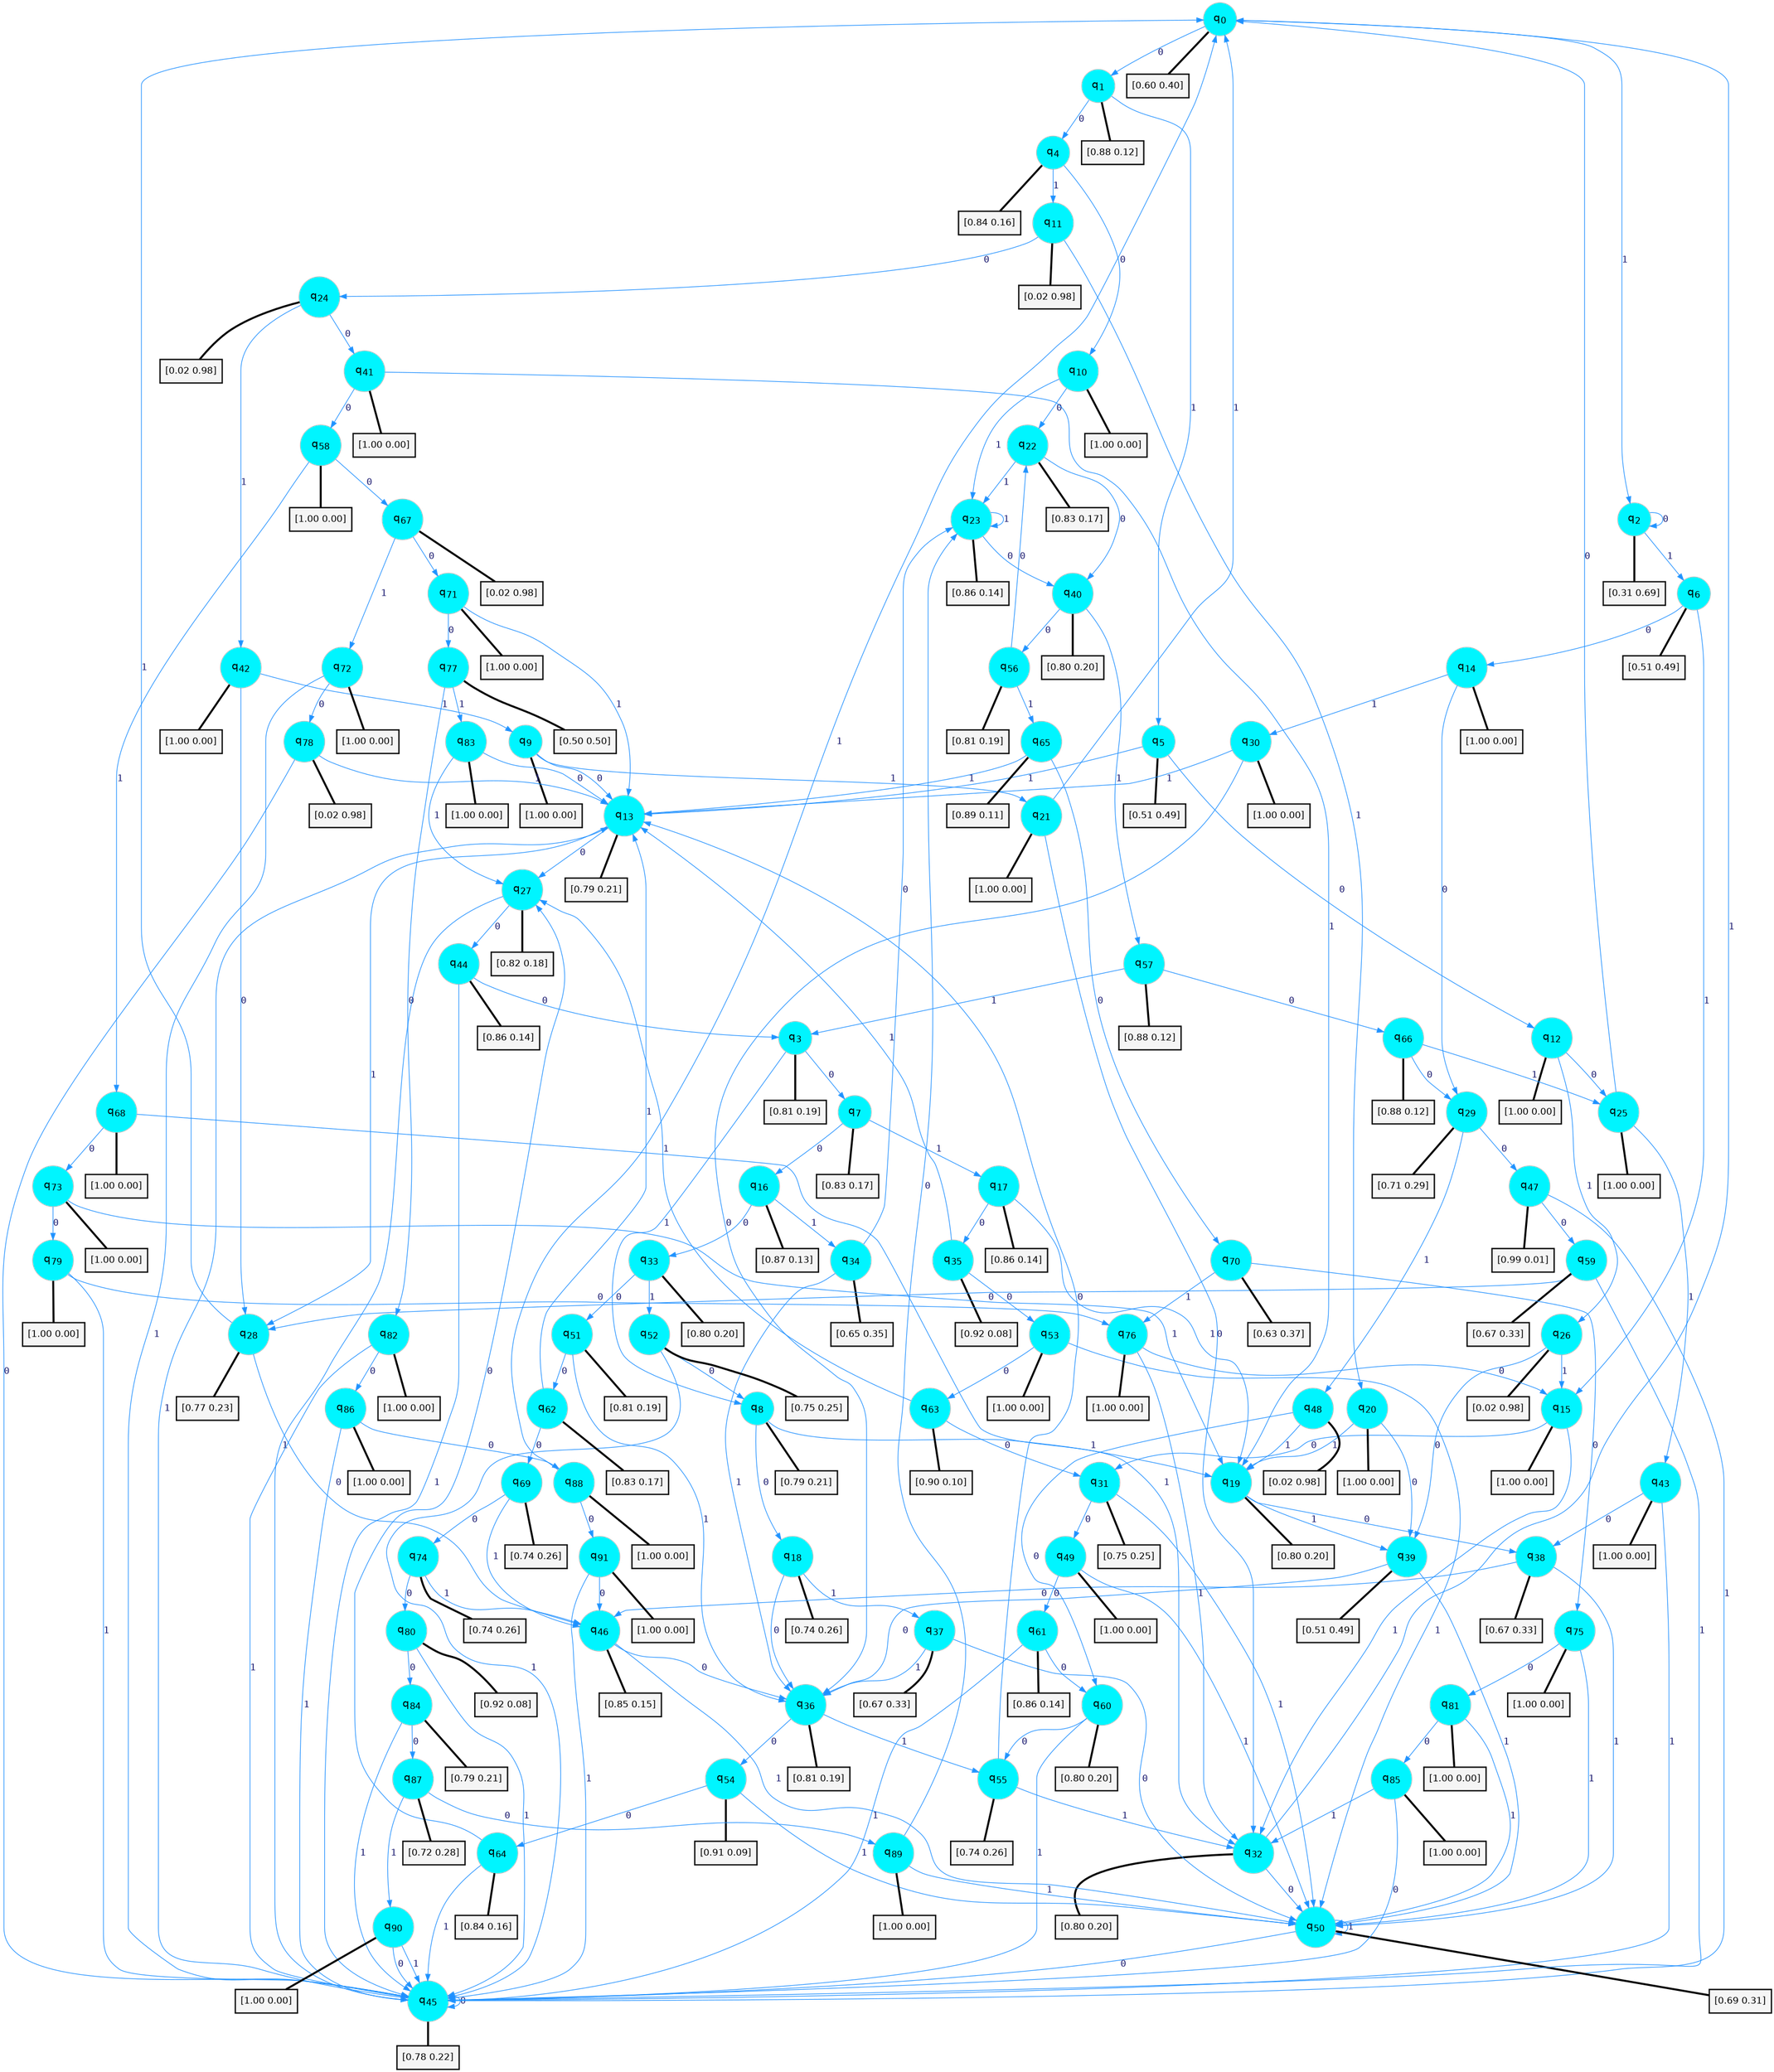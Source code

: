 digraph G {
graph [
bgcolor=transparent, dpi=300, rankdir=TD, size="40,25"];
node [
color=gray, fillcolor=turquoise1, fontcolor=black, fontname=Helvetica, fontsize=16, fontweight=bold, shape=circle, style=filled];
edge [
arrowsize=1, color=dodgerblue1, fontcolor=midnightblue, fontname=courier, fontweight=bold, penwidth=1, style=solid, weight=20];
0[label=<q<SUB>0</SUB>>];
1[label=<q<SUB>1</SUB>>];
2[label=<q<SUB>2</SUB>>];
3[label=<q<SUB>3</SUB>>];
4[label=<q<SUB>4</SUB>>];
5[label=<q<SUB>5</SUB>>];
6[label=<q<SUB>6</SUB>>];
7[label=<q<SUB>7</SUB>>];
8[label=<q<SUB>8</SUB>>];
9[label=<q<SUB>9</SUB>>];
10[label=<q<SUB>10</SUB>>];
11[label=<q<SUB>11</SUB>>];
12[label=<q<SUB>12</SUB>>];
13[label=<q<SUB>13</SUB>>];
14[label=<q<SUB>14</SUB>>];
15[label=<q<SUB>15</SUB>>];
16[label=<q<SUB>16</SUB>>];
17[label=<q<SUB>17</SUB>>];
18[label=<q<SUB>18</SUB>>];
19[label=<q<SUB>19</SUB>>];
20[label=<q<SUB>20</SUB>>];
21[label=<q<SUB>21</SUB>>];
22[label=<q<SUB>22</SUB>>];
23[label=<q<SUB>23</SUB>>];
24[label=<q<SUB>24</SUB>>];
25[label=<q<SUB>25</SUB>>];
26[label=<q<SUB>26</SUB>>];
27[label=<q<SUB>27</SUB>>];
28[label=<q<SUB>28</SUB>>];
29[label=<q<SUB>29</SUB>>];
30[label=<q<SUB>30</SUB>>];
31[label=<q<SUB>31</SUB>>];
32[label=<q<SUB>32</SUB>>];
33[label=<q<SUB>33</SUB>>];
34[label=<q<SUB>34</SUB>>];
35[label=<q<SUB>35</SUB>>];
36[label=<q<SUB>36</SUB>>];
37[label=<q<SUB>37</SUB>>];
38[label=<q<SUB>38</SUB>>];
39[label=<q<SUB>39</SUB>>];
40[label=<q<SUB>40</SUB>>];
41[label=<q<SUB>41</SUB>>];
42[label=<q<SUB>42</SUB>>];
43[label=<q<SUB>43</SUB>>];
44[label=<q<SUB>44</SUB>>];
45[label=<q<SUB>45</SUB>>];
46[label=<q<SUB>46</SUB>>];
47[label=<q<SUB>47</SUB>>];
48[label=<q<SUB>48</SUB>>];
49[label=<q<SUB>49</SUB>>];
50[label=<q<SUB>50</SUB>>];
51[label=<q<SUB>51</SUB>>];
52[label=<q<SUB>52</SUB>>];
53[label=<q<SUB>53</SUB>>];
54[label=<q<SUB>54</SUB>>];
55[label=<q<SUB>55</SUB>>];
56[label=<q<SUB>56</SUB>>];
57[label=<q<SUB>57</SUB>>];
58[label=<q<SUB>58</SUB>>];
59[label=<q<SUB>59</SUB>>];
60[label=<q<SUB>60</SUB>>];
61[label=<q<SUB>61</SUB>>];
62[label=<q<SUB>62</SUB>>];
63[label=<q<SUB>63</SUB>>];
64[label=<q<SUB>64</SUB>>];
65[label=<q<SUB>65</SUB>>];
66[label=<q<SUB>66</SUB>>];
67[label=<q<SUB>67</SUB>>];
68[label=<q<SUB>68</SUB>>];
69[label=<q<SUB>69</SUB>>];
70[label=<q<SUB>70</SUB>>];
71[label=<q<SUB>71</SUB>>];
72[label=<q<SUB>72</SUB>>];
73[label=<q<SUB>73</SUB>>];
74[label=<q<SUB>74</SUB>>];
75[label=<q<SUB>75</SUB>>];
76[label=<q<SUB>76</SUB>>];
77[label=<q<SUB>77</SUB>>];
78[label=<q<SUB>78</SUB>>];
79[label=<q<SUB>79</SUB>>];
80[label=<q<SUB>80</SUB>>];
81[label=<q<SUB>81</SUB>>];
82[label=<q<SUB>82</SUB>>];
83[label=<q<SUB>83</SUB>>];
84[label=<q<SUB>84</SUB>>];
85[label=<q<SUB>85</SUB>>];
86[label=<q<SUB>86</SUB>>];
87[label=<q<SUB>87</SUB>>];
88[label=<q<SUB>88</SUB>>];
89[label=<q<SUB>89</SUB>>];
90[label=<q<SUB>90</SUB>>];
91[label=<q<SUB>91</SUB>>];
92[label="[0.60 0.40]", shape=box,fontcolor=black, fontname=Helvetica, fontsize=14, penwidth=2, fillcolor=whitesmoke,color=black];
93[label="[0.88 0.12]", shape=box,fontcolor=black, fontname=Helvetica, fontsize=14, penwidth=2, fillcolor=whitesmoke,color=black];
94[label="[0.31 0.69]", shape=box,fontcolor=black, fontname=Helvetica, fontsize=14, penwidth=2, fillcolor=whitesmoke,color=black];
95[label="[0.81 0.19]", shape=box,fontcolor=black, fontname=Helvetica, fontsize=14, penwidth=2, fillcolor=whitesmoke,color=black];
96[label="[0.84 0.16]", shape=box,fontcolor=black, fontname=Helvetica, fontsize=14, penwidth=2, fillcolor=whitesmoke,color=black];
97[label="[0.51 0.49]", shape=box,fontcolor=black, fontname=Helvetica, fontsize=14, penwidth=2, fillcolor=whitesmoke,color=black];
98[label="[0.51 0.49]", shape=box,fontcolor=black, fontname=Helvetica, fontsize=14, penwidth=2, fillcolor=whitesmoke,color=black];
99[label="[0.83 0.17]", shape=box,fontcolor=black, fontname=Helvetica, fontsize=14, penwidth=2, fillcolor=whitesmoke,color=black];
100[label="[0.79 0.21]", shape=box,fontcolor=black, fontname=Helvetica, fontsize=14, penwidth=2, fillcolor=whitesmoke,color=black];
101[label="[1.00 0.00]", shape=box,fontcolor=black, fontname=Helvetica, fontsize=14, penwidth=2, fillcolor=whitesmoke,color=black];
102[label="[1.00 0.00]", shape=box,fontcolor=black, fontname=Helvetica, fontsize=14, penwidth=2, fillcolor=whitesmoke,color=black];
103[label="[0.02 0.98]", shape=box,fontcolor=black, fontname=Helvetica, fontsize=14, penwidth=2, fillcolor=whitesmoke,color=black];
104[label="[1.00 0.00]", shape=box,fontcolor=black, fontname=Helvetica, fontsize=14, penwidth=2, fillcolor=whitesmoke,color=black];
105[label="[0.79 0.21]", shape=box,fontcolor=black, fontname=Helvetica, fontsize=14, penwidth=2, fillcolor=whitesmoke,color=black];
106[label="[1.00 0.00]", shape=box,fontcolor=black, fontname=Helvetica, fontsize=14, penwidth=2, fillcolor=whitesmoke,color=black];
107[label="[1.00 0.00]", shape=box,fontcolor=black, fontname=Helvetica, fontsize=14, penwidth=2, fillcolor=whitesmoke,color=black];
108[label="[0.87 0.13]", shape=box,fontcolor=black, fontname=Helvetica, fontsize=14, penwidth=2, fillcolor=whitesmoke,color=black];
109[label="[0.86 0.14]", shape=box,fontcolor=black, fontname=Helvetica, fontsize=14, penwidth=2, fillcolor=whitesmoke,color=black];
110[label="[0.74 0.26]", shape=box,fontcolor=black, fontname=Helvetica, fontsize=14, penwidth=2, fillcolor=whitesmoke,color=black];
111[label="[0.80 0.20]", shape=box,fontcolor=black, fontname=Helvetica, fontsize=14, penwidth=2, fillcolor=whitesmoke,color=black];
112[label="[1.00 0.00]", shape=box,fontcolor=black, fontname=Helvetica, fontsize=14, penwidth=2, fillcolor=whitesmoke,color=black];
113[label="[1.00 0.00]", shape=box,fontcolor=black, fontname=Helvetica, fontsize=14, penwidth=2, fillcolor=whitesmoke,color=black];
114[label="[0.83 0.17]", shape=box,fontcolor=black, fontname=Helvetica, fontsize=14, penwidth=2, fillcolor=whitesmoke,color=black];
115[label="[0.86 0.14]", shape=box,fontcolor=black, fontname=Helvetica, fontsize=14, penwidth=2, fillcolor=whitesmoke,color=black];
116[label="[0.02 0.98]", shape=box,fontcolor=black, fontname=Helvetica, fontsize=14, penwidth=2, fillcolor=whitesmoke,color=black];
117[label="[1.00 0.00]", shape=box,fontcolor=black, fontname=Helvetica, fontsize=14, penwidth=2, fillcolor=whitesmoke,color=black];
118[label="[0.02 0.98]", shape=box,fontcolor=black, fontname=Helvetica, fontsize=14, penwidth=2, fillcolor=whitesmoke,color=black];
119[label="[0.82 0.18]", shape=box,fontcolor=black, fontname=Helvetica, fontsize=14, penwidth=2, fillcolor=whitesmoke,color=black];
120[label="[0.77 0.23]", shape=box,fontcolor=black, fontname=Helvetica, fontsize=14, penwidth=2, fillcolor=whitesmoke,color=black];
121[label="[0.71 0.29]", shape=box,fontcolor=black, fontname=Helvetica, fontsize=14, penwidth=2, fillcolor=whitesmoke,color=black];
122[label="[1.00 0.00]", shape=box,fontcolor=black, fontname=Helvetica, fontsize=14, penwidth=2, fillcolor=whitesmoke,color=black];
123[label="[0.75 0.25]", shape=box,fontcolor=black, fontname=Helvetica, fontsize=14, penwidth=2, fillcolor=whitesmoke,color=black];
124[label="[0.80 0.20]", shape=box,fontcolor=black, fontname=Helvetica, fontsize=14, penwidth=2, fillcolor=whitesmoke,color=black];
125[label="[0.80 0.20]", shape=box,fontcolor=black, fontname=Helvetica, fontsize=14, penwidth=2, fillcolor=whitesmoke,color=black];
126[label="[0.65 0.35]", shape=box,fontcolor=black, fontname=Helvetica, fontsize=14, penwidth=2, fillcolor=whitesmoke,color=black];
127[label="[0.92 0.08]", shape=box,fontcolor=black, fontname=Helvetica, fontsize=14, penwidth=2, fillcolor=whitesmoke,color=black];
128[label="[0.81 0.19]", shape=box,fontcolor=black, fontname=Helvetica, fontsize=14, penwidth=2, fillcolor=whitesmoke,color=black];
129[label="[0.67 0.33]", shape=box,fontcolor=black, fontname=Helvetica, fontsize=14, penwidth=2, fillcolor=whitesmoke,color=black];
130[label="[0.67 0.33]", shape=box,fontcolor=black, fontname=Helvetica, fontsize=14, penwidth=2, fillcolor=whitesmoke,color=black];
131[label="[0.51 0.49]", shape=box,fontcolor=black, fontname=Helvetica, fontsize=14, penwidth=2, fillcolor=whitesmoke,color=black];
132[label="[0.80 0.20]", shape=box,fontcolor=black, fontname=Helvetica, fontsize=14, penwidth=2, fillcolor=whitesmoke,color=black];
133[label="[1.00 0.00]", shape=box,fontcolor=black, fontname=Helvetica, fontsize=14, penwidth=2, fillcolor=whitesmoke,color=black];
134[label="[1.00 0.00]", shape=box,fontcolor=black, fontname=Helvetica, fontsize=14, penwidth=2, fillcolor=whitesmoke,color=black];
135[label="[1.00 0.00]", shape=box,fontcolor=black, fontname=Helvetica, fontsize=14, penwidth=2, fillcolor=whitesmoke,color=black];
136[label="[0.86 0.14]", shape=box,fontcolor=black, fontname=Helvetica, fontsize=14, penwidth=2, fillcolor=whitesmoke,color=black];
137[label="[0.78 0.22]", shape=box,fontcolor=black, fontname=Helvetica, fontsize=14, penwidth=2, fillcolor=whitesmoke,color=black];
138[label="[0.85 0.15]", shape=box,fontcolor=black, fontname=Helvetica, fontsize=14, penwidth=2, fillcolor=whitesmoke,color=black];
139[label="[0.99 0.01]", shape=box,fontcolor=black, fontname=Helvetica, fontsize=14, penwidth=2, fillcolor=whitesmoke,color=black];
140[label="[0.02 0.98]", shape=box,fontcolor=black, fontname=Helvetica, fontsize=14, penwidth=2, fillcolor=whitesmoke,color=black];
141[label="[1.00 0.00]", shape=box,fontcolor=black, fontname=Helvetica, fontsize=14, penwidth=2, fillcolor=whitesmoke,color=black];
142[label="[0.69 0.31]", shape=box,fontcolor=black, fontname=Helvetica, fontsize=14, penwidth=2, fillcolor=whitesmoke,color=black];
143[label="[0.81 0.19]", shape=box,fontcolor=black, fontname=Helvetica, fontsize=14, penwidth=2, fillcolor=whitesmoke,color=black];
144[label="[0.75 0.25]", shape=box,fontcolor=black, fontname=Helvetica, fontsize=14, penwidth=2, fillcolor=whitesmoke,color=black];
145[label="[1.00 0.00]", shape=box,fontcolor=black, fontname=Helvetica, fontsize=14, penwidth=2, fillcolor=whitesmoke,color=black];
146[label="[0.91 0.09]", shape=box,fontcolor=black, fontname=Helvetica, fontsize=14, penwidth=2, fillcolor=whitesmoke,color=black];
147[label="[0.74 0.26]", shape=box,fontcolor=black, fontname=Helvetica, fontsize=14, penwidth=2, fillcolor=whitesmoke,color=black];
148[label="[0.81 0.19]", shape=box,fontcolor=black, fontname=Helvetica, fontsize=14, penwidth=2, fillcolor=whitesmoke,color=black];
149[label="[0.88 0.12]", shape=box,fontcolor=black, fontname=Helvetica, fontsize=14, penwidth=2, fillcolor=whitesmoke,color=black];
150[label="[1.00 0.00]", shape=box,fontcolor=black, fontname=Helvetica, fontsize=14, penwidth=2, fillcolor=whitesmoke,color=black];
151[label="[0.67 0.33]", shape=box,fontcolor=black, fontname=Helvetica, fontsize=14, penwidth=2, fillcolor=whitesmoke,color=black];
152[label="[0.80 0.20]", shape=box,fontcolor=black, fontname=Helvetica, fontsize=14, penwidth=2, fillcolor=whitesmoke,color=black];
153[label="[0.86 0.14]", shape=box,fontcolor=black, fontname=Helvetica, fontsize=14, penwidth=2, fillcolor=whitesmoke,color=black];
154[label="[0.83 0.17]", shape=box,fontcolor=black, fontname=Helvetica, fontsize=14, penwidth=2, fillcolor=whitesmoke,color=black];
155[label="[0.90 0.10]", shape=box,fontcolor=black, fontname=Helvetica, fontsize=14, penwidth=2, fillcolor=whitesmoke,color=black];
156[label="[0.84 0.16]", shape=box,fontcolor=black, fontname=Helvetica, fontsize=14, penwidth=2, fillcolor=whitesmoke,color=black];
157[label="[0.89 0.11]", shape=box,fontcolor=black, fontname=Helvetica, fontsize=14, penwidth=2, fillcolor=whitesmoke,color=black];
158[label="[0.88 0.12]", shape=box,fontcolor=black, fontname=Helvetica, fontsize=14, penwidth=2, fillcolor=whitesmoke,color=black];
159[label="[0.02 0.98]", shape=box,fontcolor=black, fontname=Helvetica, fontsize=14, penwidth=2, fillcolor=whitesmoke,color=black];
160[label="[1.00 0.00]", shape=box,fontcolor=black, fontname=Helvetica, fontsize=14, penwidth=2, fillcolor=whitesmoke,color=black];
161[label="[0.74 0.26]", shape=box,fontcolor=black, fontname=Helvetica, fontsize=14, penwidth=2, fillcolor=whitesmoke,color=black];
162[label="[0.63 0.37]", shape=box,fontcolor=black, fontname=Helvetica, fontsize=14, penwidth=2, fillcolor=whitesmoke,color=black];
163[label="[1.00 0.00]", shape=box,fontcolor=black, fontname=Helvetica, fontsize=14, penwidth=2, fillcolor=whitesmoke,color=black];
164[label="[1.00 0.00]", shape=box,fontcolor=black, fontname=Helvetica, fontsize=14, penwidth=2, fillcolor=whitesmoke,color=black];
165[label="[1.00 0.00]", shape=box,fontcolor=black, fontname=Helvetica, fontsize=14, penwidth=2, fillcolor=whitesmoke,color=black];
166[label="[0.74 0.26]", shape=box,fontcolor=black, fontname=Helvetica, fontsize=14, penwidth=2, fillcolor=whitesmoke,color=black];
167[label="[1.00 0.00]", shape=box,fontcolor=black, fontname=Helvetica, fontsize=14, penwidth=2, fillcolor=whitesmoke,color=black];
168[label="[1.00 0.00]", shape=box,fontcolor=black, fontname=Helvetica, fontsize=14, penwidth=2, fillcolor=whitesmoke,color=black];
169[label="[0.50 0.50]", shape=box,fontcolor=black, fontname=Helvetica, fontsize=14, penwidth=2, fillcolor=whitesmoke,color=black];
170[label="[0.02 0.98]", shape=box,fontcolor=black, fontname=Helvetica, fontsize=14, penwidth=2, fillcolor=whitesmoke,color=black];
171[label="[1.00 0.00]", shape=box,fontcolor=black, fontname=Helvetica, fontsize=14, penwidth=2, fillcolor=whitesmoke,color=black];
172[label="[0.92 0.08]", shape=box,fontcolor=black, fontname=Helvetica, fontsize=14, penwidth=2, fillcolor=whitesmoke,color=black];
173[label="[1.00 0.00]", shape=box,fontcolor=black, fontname=Helvetica, fontsize=14, penwidth=2, fillcolor=whitesmoke,color=black];
174[label="[1.00 0.00]", shape=box,fontcolor=black, fontname=Helvetica, fontsize=14, penwidth=2, fillcolor=whitesmoke,color=black];
175[label="[1.00 0.00]", shape=box,fontcolor=black, fontname=Helvetica, fontsize=14, penwidth=2, fillcolor=whitesmoke,color=black];
176[label="[0.79 0.21]", shape=box,fontcolor=black, fontname=Helvetica, fontsize=14, penwidth=2, fillcolor=whitesmoke,color=black];
177[label="[1.00 0.00]", shape=box,fontcolor=black, fontname=Helvetica, fontsize=14, penwidth=2, fillcolor=whitesmoke,color=black];
178[label="[1.00 0.00]", shape=box,fontcolor=black, fontname=Helvetica, fontsize=14, penwidth=2, fillcolor=whitesmoke,color=black];
179[label="[0.72 0.28]", shape=box,fontcolor=black, fontname=Helvetica, fontsize=14, penwidth=2, fillcolor=whitesmoke,color=black];
180[label="[1.00 0.00]", shape=box,fontcolor=black, fontname=Helvetica, fontsize=14, penwidth=2, fillcolor=whitesmoke,color=black];
181[label="[1.00 0.00]", shape=box,fontcolor=black, fontname=Helvetica, fontsize=14, penwidth=2, fillcolor=whitesmoke,color=black];
182[label="[1.00 0.00]", shape=box,fontcolor=black, fontname=Helvetica, fontsize=14, penwidth=2, fillcolor=whitesmoke,color=black];
183[label="[1.00 0.00]", shape=box,fontcolor=black, fontname=Helvetica, fontsize=14, penwidth=2, fillcolor=whitesmoke,color=black];
0->1 [label=0];
0->2 [label=1];
0->92 [arrowhead=none, penwidth=3,color=black];
1->4 [label=0];
1->5 [label=1];
1->93 [arrowhead=none, penwidth=3,color=black];
2->2 [label=0];
2->6 [label=1];
2->94 [arrowhead=none, penwidth=3,color=black];
3->7 [label=0];
3->8 [label=1];
3->95 [arrowhead=none, penwidth=3,color=black];
4->10 [label=0];
4->11 [label=1];
4->96 [arrowhead=none, penwidth=3,color=black];
5->12 [label=0];
5->13 [label=1];
5->97 [arrowhead=none, penwidth=3,color=black];
6->14 [label=0];
6->15 [label=1];
6->98 [arrowhead=none, penwidth=3,color=black];
7->16 [label=0];
7->17 [label=1];
7->99 [arrowhead=none, penwidth=3,color=black];
8->18 [label=0];
8->19 [label=1];
8->100 [arrowhead=none, penwidth=3,color=black];
9->13 [label=0];
9->21 [label=1];
9->101 [arrowhead=none, penwidth=3,color=black];
10->22 [label=0];
10->23 [label=1];
10->102 [arrowhead=none, penwidth=3,color=black];
11->24 [label=0];
11->20 [label=1];
11->103 [arrowhead=none, penwidth=3,color=black];
12->25 [label=0];
12->26 [label=1];
12->104 [arrowhead=none, penwidth=3,color=black];
13->27 [label=0];
13->28 [label=1];
13->105 [arrowhead=none, penwidth=3,color=black];
14->29 [label=0];
14->30 [label=1];
14->106 [arrowhead=none, penwidth=3,color=black];
15->31 [label=0];
15->32 [label=1];
15->107 [arrowhead=none, penwidth=3,color=black];
16->33 [label=0];
16->34 [label=1];
16->108 [arrowhead=none, penwidth=3,color=black];
17->35 [label=0];
17->19 [label=1];
17->109 [arrowhead=none, penwidth=3,color=black];
18->36 [label=0];
18->37 [label=1];
18->110 [arrowhead=none, penwidth=3,color=black];
19->38 [label=0];
19->39 [label=1];
19->111 [arrowhead=none, penwidth=3,color=black];
20->39 [label=0];
20->19 [label=1];
20->112 [arrowhead=none, penwidth=3,color=black];
21->32 [label=0];
21->0 [label=1];
21->113 [arrowhead=none, penwidth=3,color=black];
22->40 [label=0];
22->23 [label=1];
22->114 [arrowhead=none, penwidth=3,color=black];
23->40 [label=0];
23->23 [label=1];
23->115 [arrowhead=none, penwidth=3,color=black];
24->41 [label=0];
24->42 [label=1];
24->116 [arrowhead=none, penwidth=3,color=black];
25->0 [label=0];
25->43 [label=1];
25->117 [arrowhead=none, penwidth=3,color=black];
26->39 [label=0];
26->15 [label=1];
26->118 [arrowhead=none, penwidth=3,color=black];
27->44 [label=0];
27->45 [label=1];
27->119 [arrowhead=none, penwidth=3,color=black];
28->46 [label=0];
28->0 [label=1];
28->120 [arrowhead=none, penwidth=3,color=black];
29->47 [label=0];
29->48 [label=1];
29->121 [arrowhead=none, penwidth=3,color=black];
30->36 [label=0];
30->13 [label=1];
30->122 [arrowhead=none, penwidth=3,color=black];
31->49 [label=0];
31->50 [label=1];
31->123 [arrowhead=none, penwidth=3,color=black];
32->50 [label=0];
32->0 [label=1];
32->124 [arrowhead=none, penwidth=3,color=black];
33->51 [label=0];
33->52 [label=1];
33->125 [arrowhead=none, penwidth=3,color=black];
34->23 [label=0];
34->36 [label=1];
34->126 [arrowhead=none, penwidth=3,color=black];
35->53 [label=0];
35->13 [label=1];
35->127 [arrowhead=none, penwidth=3,color=black];
36->54 [label=0];
36->55 [label=1];
36->128 [arrowhead=none, penwidth=3,color=black];
37->50 [label=0];
37->36 [label=1];
37->129 [arrowhead=none, penwidth=3,color=black];
38->46 [label=0];
38->50 [label=1];
38->130 [arrowhead=none, penwidth=3,color=black];
39->36 [label=0];
39->50 [label=1];
39->131 [arrowhead=none, penwidth=3,color=black];
40->56 [label=0];
40->57 [label=1];
40->132 [arrowhead=none, penwidth=3,color=black];
41->58 [label=0];
41->19 [label=1];
41->133 [arrowhead=none, penwidth=3,color=black];
42->28 [label=0];
42->9 [label=1];
42->134 [arrowhead=none, penwidth=3,color=black];
43->38 [label=0];
43->45 [label=1];
43->135 [arrowhead=none, penwidth=3,color=black];
44->3 [label=0];
44->45 [label=1];
44->136 [arrowhead=none, penwidth=3,color=black];
45->45 [label=0];
45->13 [label=1];
45->137 [arrowhead=none, penwidth=3,color=black];
46->36 [label=0];
46->50 [label=1];
46->138 [arrowhead=none, penwidth=3,color=black];
47->59 [label=0];
47->45 [label=1];
47->139 [arrowhead=none, penwidth=3,color=black];
48->60 [label=0];
48->19 [label=1];
48->140 [arrowhead=none, penwidth=3,color=black];
49->61 [label=0];
49->50 [label=1];
49->141 [arrowhead=none, penwidth=3,color=black];
50->45 [label=0];
50->50 [label=1];
50->142 [arrowhead=none, penwidth=3,color=black];
51->62 [label=0];
51->36 [label=1];
51->143 [arrowhead=none, penwidth=3,color=black];
52->8 [label=0];
52->45 [label=1];
52->144 [arrowhead=none, penwidth=3,color=black];
53->63 [label=0];
53->50 [label=1];
53->145 [arrowhead=none, penwidth=3,color=black];
54->64 [label=0];
54->50 [label=1];
54->146 [arrowhead=none, penwidth=3,color=black];
55->13 [label=0];
55->32 [label=1];
55->147 [arrowhead=none, penwidth=3,color=black];
56->22 [label=0];
56->65 [label=1];
56->148 [arrowhead=none, penwidth=3,color=black];
57->66 [label=0];
57->3 [label=1];
57->149 [arrowhead=none, penwidth=3,color=black];
58->67 [label=0];
58->68 [label=1];
58->150 [arrowhead=none, penwidth=3,color=black];
59->28 [label=0];
59->45 [label=1];
59->151 [arrowhead=none, penwidth=3,color=black];
60->55 [label=0];
60->45 [label=1];
60->152 [arrowhead=none, penwidth=3,color=black];
61->60 [label=0];
61->45 [label=1];
61->153 [arrowhead=none, penwidth=3,color=black];
62->69 [label=0];
62->13 [label=1];
62->154 [arrowhead=none, penwidth=3,color=black];
63->31 [label=0];
63->27 [label=1];
63->155 [arrowhead=none, penwidth=3,color=black];
64->27 [label=0];
64->45 [label=1];
64->156 [arrowhead=none, penwidth=3,color=black];
65->70 [label=0];
65->13 [label=1];
65->157 [arrowhead=none, penwidth=3,color=black];
66->29 [label=0];
66->25 [label=1];
66->158 [arrowhead=none, penwidth=3,color=black];
67->71 [label=0];
67->72 [label=1];
67->159 [arrowhead=none, penwidth=3,color=black];
68->73 [label=0];
68->32 [label=1];
68->160 [arrowhead=none, penwidth=3,color=black];
69->74 [label=0];
69->46 [label=1];
69->161 [arrowhead=none, penwidth=3,color=black];
70->75 [label=0];
70->76 [label=1];
70->162 [arrowhead=none, penwidth=3,color=black];
71->77 [label=0];
71->13 [label=1];
71->163 [arrowhead=none, penwidth=3,color=black];
72->78 [label=0];
72->45 [label=1];
72->164 [arrowhead=none, penwidth=3,color=black];
73->79 [label=0];
73->19 [label=1];
73->165 [arrowhead=none, penwidth=3,color=black];
74->80 [label=0];
74->46 [label=1];
74->166 [arrowhead=none, penwidth=3,color=black];
75->81 [label=0];
75->50 [label=1];
75->167 [arrowhead=none, penwidth=3,color=black];
76->15 [label=0];
76->32 [label=1];
76->168 [arrowhead=none, penwidth=3,color=black];
77->82 [label=0];
77->83 [label=1];
77->169 [arrowhead=none, penwidth=3,color=black];
78->45 [label=0];
78->13 [label=1];
78->170 [arrowhead=none, penwidth=3,color=black];
79->76 [label=0];
79->45 [label=1];
79->171 [arrowhead=none, penwidth=3,color=black];
80->84 [label=0];
80->45 [label=1];
80->172 [arrowhead=none, penwidth=3,color=black];
81->85 [label=0];
81->50 [label=1];
81->173 [arrowhead=none, penwidth=3,color=black];
82->86 [label=0];
82->45 [label=1];
82->174 [arrowhead=none, penwidth=3,color=black];
83->13 [label=0];
83->27 [label=1];
83->175 [arrowhead=none, penwidth=3,color=black];
84->87 [label=0];
84->45 [label=1];
84->176 [arrowhead=none, penwidth=3,color=black];
85->45 [label=0];
85->32 [label=1];
85->177 [arrowhead=none, penwidth=3,color=black];
86->88 [label=0];
86->45 [label=1];
86->178 [arrowhead=none, penwidth=3,color=black];
87->89 [label=0];
87->90 [label=1];
87->179 [arrowhead=none, penwidth=3,color=black];
88->91 [label=0];
88->0 [label=1];
88->180 [arrowhead=none, penwidth=3,color=black];
89->23 [label=0];
89->50 [label=1];
89->181 [arrowhead=none, penwidth=3,color=black];
90->45 [label=0];
90->45 [label=1];
90->182 [arrowhead=none, penwidth=3,color=black];
91->46 [label=0];
91->45 [label=1];
91->183 [arrowhead=none, penwidth=3,color=black];
}
